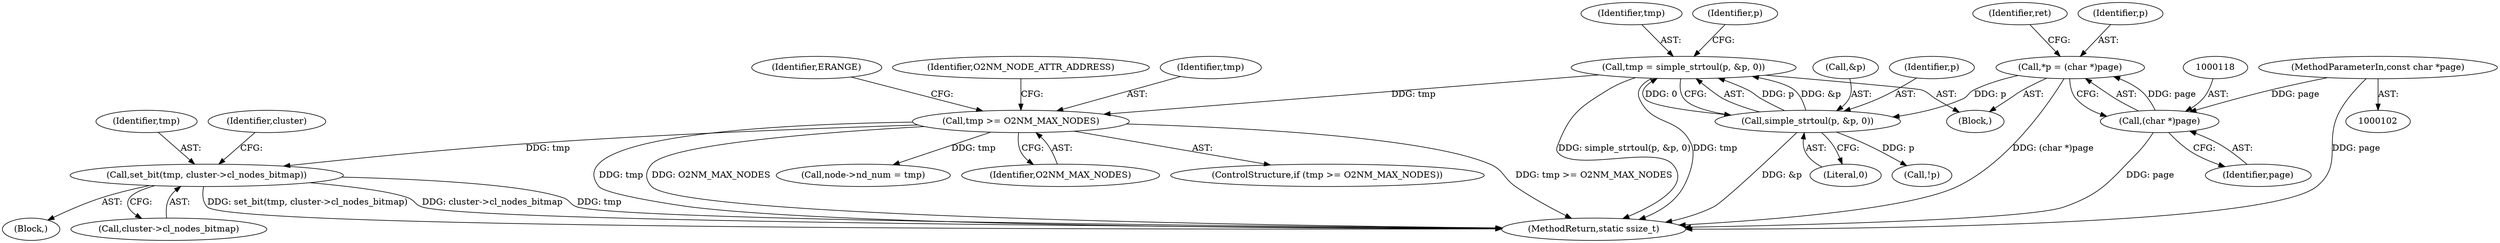 digraph "0_linux_853bc26a7ea39e354b9f8889ae7ad1492ffa28d2_1@pointer" {
"1000225" [label="(Call,set_bit(tmp, cluster->cl_nodes_bitmap))"];
"1000146" [label="(Call,tmp >= O2NM_MAX_NODES)"];
"1000124" [label="(Call,tmp = simple_strtoul(p, &p, 0))"];
"1000126" [label="(Call,simple_strtoul(p, &p, 0))"];
"1000115" [label="(Call,*p = (char *)page)"];
"1000117" [label="(Call,(char *)page)"];
"1000104" [label="(MethodParameterIn,const char *page)"];
"1000242" [label="(MethodReturn,static ssize_t)"];
"1000126" [label="(Call,simple_strtoul(p, &p, 0))"];
"1000128" [label="(Call,&p)"];
"1000220" [label="(Call,node->nd_num = tmp)"];
"1000122" [label="(Identifier,ret)"];
"1000151" [label="(Identifier,ERANGE)"];
"1000130" [label="(Literal,0)"];
"1000212" [label="(Block,)"];
"1000225" [label="(Call,set_bit(tmp, cluster->cl_nodes_bitmap))"];
"1000104" [label="(MethodParameterIn,const char *page)"];
"1000117" [label="(Call,(char *)page)"];
"1000156" [label="(Identifier,O2NM_NODE_ATTR_ADDRESS)"];
"1000119" [label="(Identifier,page)"];
"1000148" [label="(Identifier,O2NM_MAX_NODES)"];
"1000147" [label="(Identifier,tmp)"];
"1000146" [label="(Call,tmp >= O2NM_MAX_NODES)"];
"1000124" [label="(Call,tmp = simple_strtoul(p, &p, 0))"];
"1000133" [label="(Call,!p)"];
"1000125" [label="(Identifier,tmp)"];
"1000127" [label="(Identifier,p)"];
"1000106" [label="(Block,)"];
"1000233" [label="(Identifier,cluster)"];
"1000116" [label="(Identifier,p)"];
"1000115" [label="(Call,*p = (char *)page)"];
"1000226" [label="(Identifier,tmp)"];
"1000134" [label="(Identifier,p)"];
"1000145" [label="(ControlStructure,if (tmp >= O2NM_MAX_NODES))"];
"1000227" [label="(Call,cluster->cl_nodes_bitmap)"];
"1000225" -> "1000212"  [label="AST: "];
"1000225" -> "1000227"  [label="CFG: "];
"1000226" -> "1000225"  [label="AST: "];
"1000227" -> "1000225"  [label="AST: "];
"1000233" -> "1000225"  [label="CFG: "];
"1000225" -> "1000242"  [label="DDG: set_bit(tmp, cluster->cl_nodes_bitmap)"];
"1000225" -> "1000242"  [label="DDG: cluster->cl_nodes_bitmap"];
"1000225" -> "1000242"  [label="DDG: tmp"];
"1000146" -> "1000225"  [label="DDG: tmp"];
"1000146" -> "1000145"  [label="AST: "];
"1000146" -> "1000148"  [label="CFG: "];
"1000147" -> "1000146"  [label="AST: "];
"1000148" -> "1000146"  [label="AST: "];
"1000151" -> "1000146"  [label="CFG: "];
"1000156" -> "1000146"  [label="CFG: "];
"1000146" -> "1000242"  [label="DDG: O2NM_MAX_NODES"];
"1000146" -> "1000242"  [label="DDG: tmp >= O2NM_MAX_NODES"];
"1000146" -> "1000242"  [label="DDG: tmp"];
"1000124" -> "1000146"  [label="DDG: tmp"];
"1000146" -> "1000220"  [label="DDG: tmp"];
"1000124" -> "1000106"  [label="AST: "];
"1000124" -> "1000126"  [label="CFG: "];
"1000125" -> "1000124"  [label="AST: "];
"1000126" -> "1000124"  [label="AST: "];
"1000134" -> "1000124"  [label="CFG: "];
"1000124" -> "1000242"  [label="DDG: simple_strtoul(p, &p, 0)"];
"1000124" -> "1000242"  [label="DDG: tmp"];
"1000126" -> "1000124"  [label="DDG: p"];
"1000126" -> "1000124"  [label="DDG: &p"];
"1000126" -> "1000124"  [label="DDG: 0"];
"1000126" -> "1000130"  [label="CFG: "];
"1000127" -> "1000126"  [label="AST: "];
"1000128" -> "1000126"  [label="AST: "];
"1000130" -> "1000126"  [label="AST: "];
"1000126" -> "1000242"  [label="DDG: &p"];
"1000115" -> "1000126"  [label="DDG: p"];
"1000126" -> "1000133"  [label="DDG: p"];
"1000115" -> "1000106"  [label="AST: "];
"1000115" -> "1000117"  [label="CFG: "];
"1000116" -> "1000115"  [label="AST: "];
"1000117" -> "1000115"  [label="AST: "];
"1000122" -> "1000115"  [label="CFG: "];
"1000115" -> "1000242"  [label="DDG: (char *)page"];
"1000117" -> "1000115"  [label="DDG: page"];
"1000117" -> "1000119"  [label="CFG: "];
"1000118" -> "1000117"  [label="AST: "];
"1000119" -> "1000117"  [label="AST: "];
"1000117" -> "1000242"  [label="DDG: page"];
"1000104" -> "1000117"  [label="DDG: page"];
"1000104" -> "1000102"  [label="AST: "];
"1000104" -> "1000242"  [label="DDG: page"];
}
